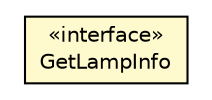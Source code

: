 #!/usr/local/bin/dot
#
# Class diagram 
# Generated by UMLGraph version R5_6-24-gf6e263 (http://www.umlgraph.org/)
#

digraph G {
	edge [fontname="Helvetica",fontsize=10,labelfontname="Helvetica",labelfontsize=10];
	node [fontname="Helvetica",fontsize=10,shape=plaintext];
	nodesep=0.25;
	ranksep=0.5;
	// org.universAAL.ontology.lighting.simple.LightingServerURIs.GetLampInfo
	c13702 [label=<<table title="org.universAAL.ontology.lighting.simple.LightingServerURIs.GetLampInfo" border="0" cellborder="1" cellspacing="0" cellpadding="2" port="p" bgcolor="lemonChiffon" href="./LightingServerURIs.GetLampInfo.html">
		<tr><td><table border="0" cellspacing="0" cellpadding="1">
<tr><td align="center" balign="center"> &#171;interface&#187; </td></tr>
<tr><td align="center" balign="center"> GetLampInfo </td></tr>
		</table></td></tr>
		</table>>, URL="./LightingServerURIs.GetLampInfo.html", fontname="Helvetica", fontcolor="black", fontsize=10.0];
}

